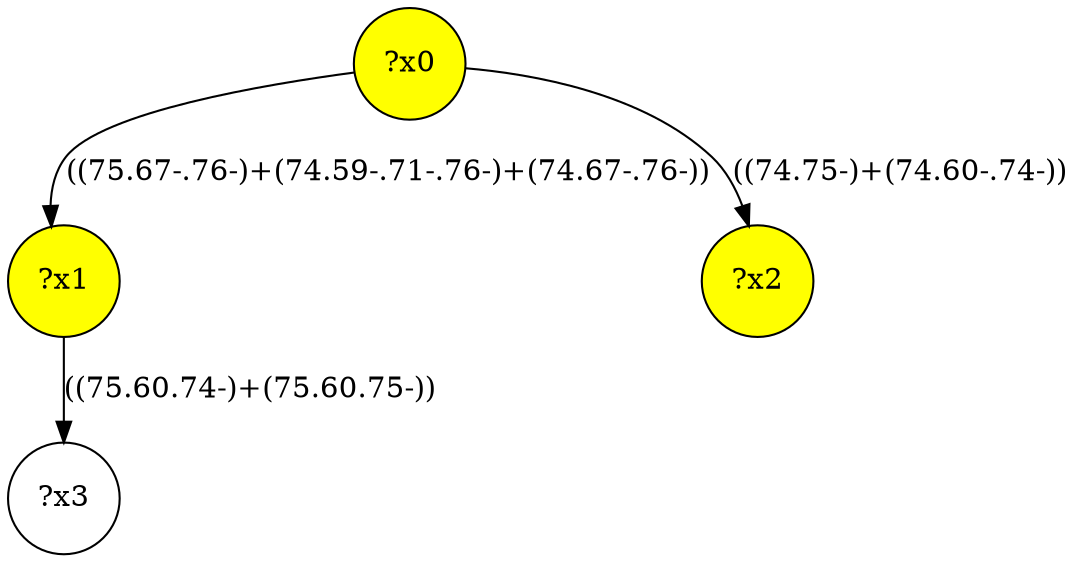 digraph g {
	x1 [fillcolor="yellow", style="filled," shape=circle, label="?x1"];
	x0 [fillcolor="yellow", style="filled," shape=circle, label="?x0"];
	x2 [fillcolor="yellow", style="filled," shape=circle, label="?x2"];
	x0 -> x1 [label="((75.67-.76-)+(74.59-.71-.76-)+(74.67-.76-))"];
	x0 -> x2 [label="((74.75-)+(74.60-.74-))"];
	x3 [shape=circle, label="?x3"];
	x1 -> x3 [label="((75.60.74-)+(75.60.75-))"];
}
